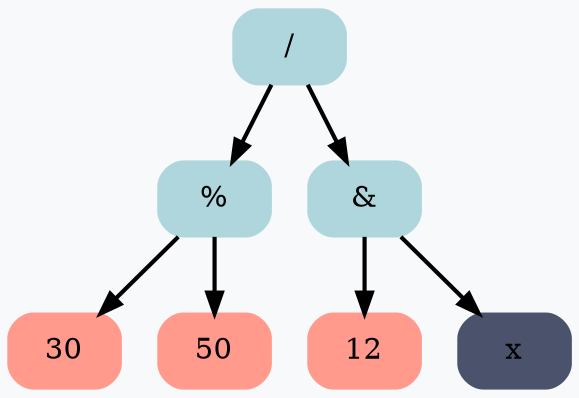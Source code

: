 digraph G {
	rankdir = HR;
	bgcolor="#F7F9FB"
	 node0x503000000160 [shape=Mrecord; style=filled; color="#aed6dc"; label =  "/ " ];
	 node0x503000000160 -> node0x5030000000a0 [ style=bold; weight=1000; ];
	 node0x503000000160 -> node0x503000000130 [ style=bold; weight=1000; ];
	 node0x5030000000a0 [shape=Mrecord; style=filled; color="#aed6dc"; label =  "% " ];
	 node0x5030000000a0 -> node0x503000000040 [ style=bold; weight=1000; ];
	 node0x5030000000a0 -> node0x503000000070 [ style=bold; weight=1000; ];
	 node0x503000000040 [shape=Mrecord; style=filled; color="#ff9a8d"; label =  "30 " ];
	 node0x503000000070 [shape=Mrecord; style=filled; color="#ff9a8d"; label =  "50 " ];
	 node0x503000000130 [shape=Mrecord; style=filled; color="#aed6dc"; label =  "& " ];
	 node0x503000000130 -> node0x5030000000d0 [ style=bold; weight=1000; ];
	 node0x503000000130 -> node0x503000000100 [ style=bold; weight=1000; ];
	 node0x5030000000d0 [shape=Mrecord; style=filled; color="#ff9a8d"; label =  "12 " ];
	 node0x503000000100 [shape=Mrecord; style=filled; color="#4a536b"; label =  "x " ];
}
